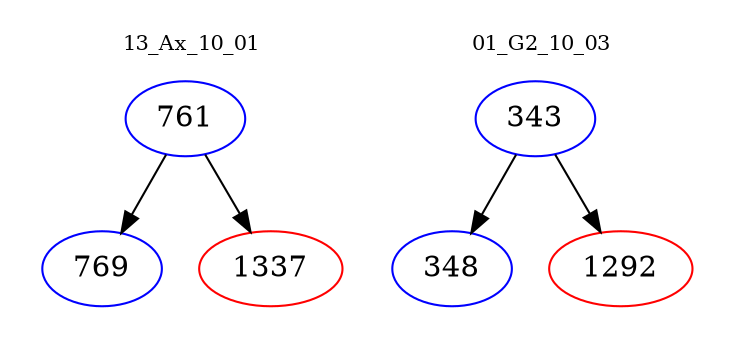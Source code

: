 digraph{
subgraph cluster_0 {
color = white
label = "13_Ax_10_01";
fontsize=10;
T0_761 [label="761", color="blue"]
T0_761 -> T0_769 [color="black"]
T0_769 [label="769", color="blue"]
T0_761 -> T0_1337 [color="black"]
T0_1337 [label="1337", color="red"]
}
subgraph cluster_1 {
color = white
label = "01_G2_10_03";
fontsize=10;
T1_343 [label="343", color="blue"]
T1_343 -> T1_348 [color="black"]
T1_348 [label="348", color="blue"]
T1_343 -> T1_1292 [color="black"]
T1_1292 [label="1292", color="red"]
}
}
